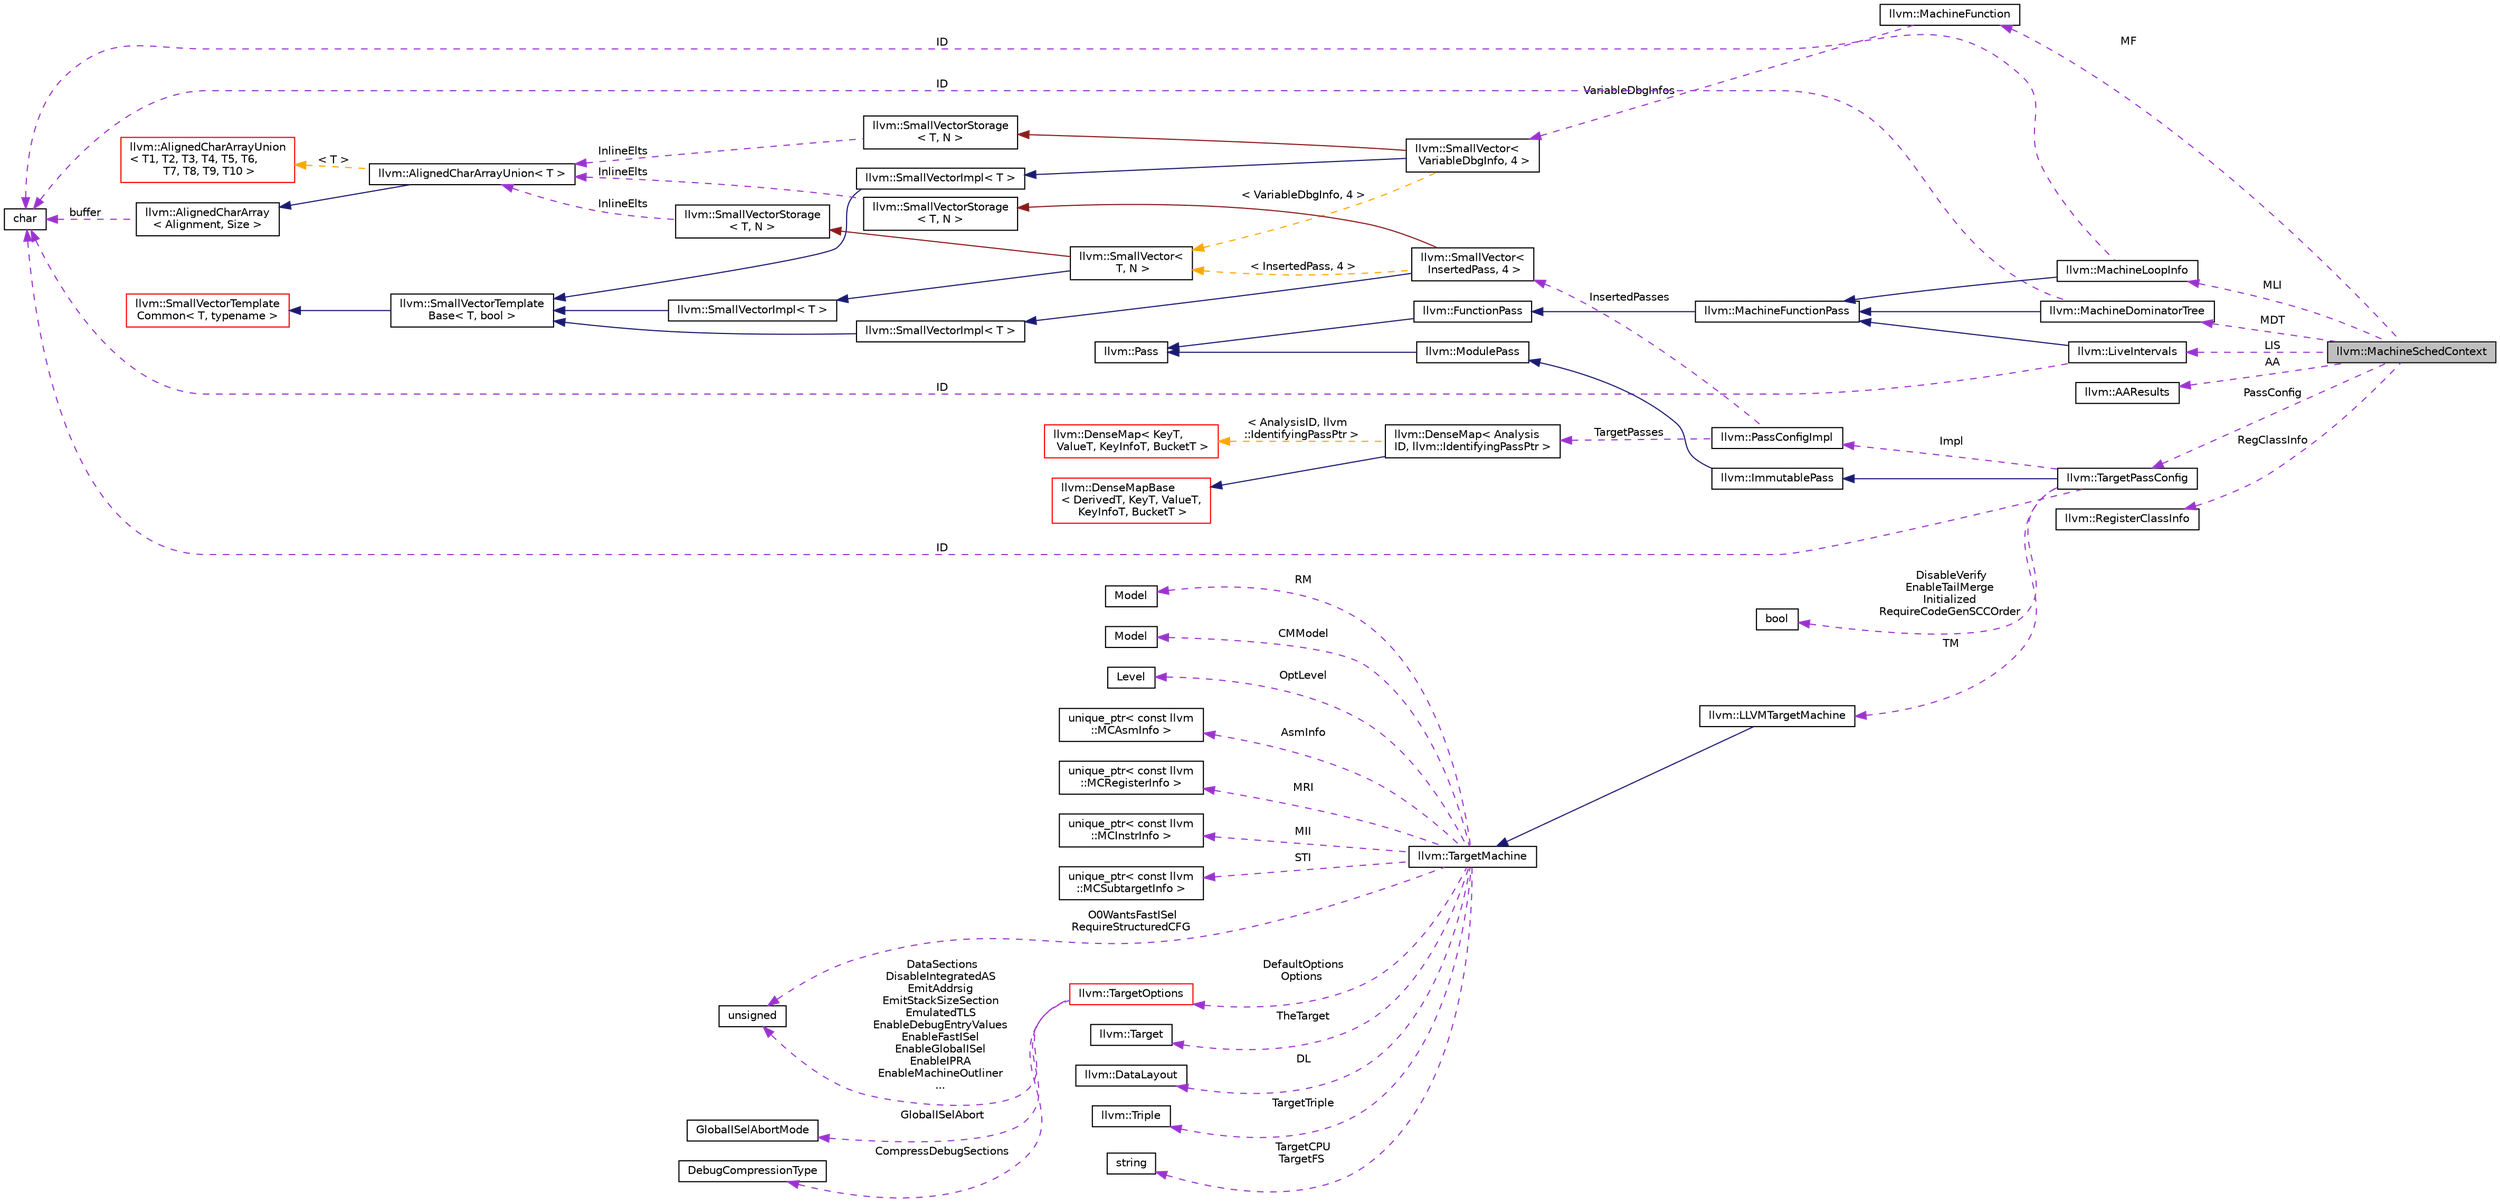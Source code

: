 digraph "llvm::MachineSchedContext"
{
 // LATEX_PDF_SIZE
  bgcolor="transparent";
  edge [fontname="Helvetica",fontsize="10",labelfontname="Helvetica",labelfontsize="10"];
  node [fontname="Helvetica",fontsize="10",shape="box"];
  rankdir="LR";
  Node1 [label="llvm::MachineSchedContext",height=0.2,width=0.4,color="black", fillcolor="grey75", style="filled", fontcolor="black",tooltip="MachineSchedContext provides enough context from the MachineScheduler pass for the target to instanti..."];
  Node2 -> Node1 [dir="back",color="darkorchid3",fontsize="10",style="dashed",label=" MF" ,fontname="Helvetica"];
  Node2 [label="llvm::MachineFunction",height=0.2,width=0.4,color="black",URL="$classllvm_1_1MachineFunction.html",tooltip=" "];
  Node3 -> Node2 [dir="back",color="darkorchid3",fontsize="10",style="dashed",label=" VariableDbgInfos" ,fontname="Helvetica"];
  Node3 [label="llvm::SmallVector\<\l VariableDbgInfo, 4 \>",height=0.2,width=0.4,color="black",URL="$classllvm_1_1SmallVector.html",tooltip=" "];
  Node4 -> Node3 [dir="back",color="midnightblue",fontsize="10",style="solid",fontname="Helvetica"];
  Node4 [label="llvm::SmallVectorImpl\< T \>",height=0.2,width=0.4,color="black",URL="$classllvm_1_1SmallVectorImpl.html",tooltip="This class consists of common code factored out of the SmallVector class to reduce code duplication b..."];
  Node5 -> Node4 [dir="back",color="midnightblue",fontsize="10",style="solid",fontname="Helvetica"];
  Node5 [label="llvm::SmallVectorTemplate\lBase\< T, bool \>",height=0.2,width=0.4,color="black",URL="$classllvm_1_1SmallVectorTemplateBase.html",tooltip="SmallVectorTemplateBase<TriviallyCopyable = false> - This is where we put method implementations that..."];
  Node6 -> Node5 [dir="back",color="midnightblue",fontsize="10",style="solid",fontname="Helvetica"];
  Node6 [label="llvm::SmallVectorTemplate\lCommon\< T, typename \>",height=0.2,width=0.4,color="red",URL="$classllvm_1_1SmallVectorTemplateCommon.html",tooltip="This is the part of SmallVectorTemplateBase which does not depend on whether the type T is a POD."];
  Node10 -> Node3 [dir="back",color="firebrick4",fontsize="10",style="solid",fontname="Helvetica"];
  Node10 [label="llvm::SmallVectorStorage\l\< T, N \>",height=0.2,width=0.4,color="black",URL="$structllvm_1_1SmallVectorStorage.html",tooltip="Storage for the SmallVector elements."];
  Node11 -> Node10 [dir="back",color="darkorchid3",fontsize="10",style="dashed",label=" InlineElts" ,fontname="Helvetica"];
  Node11 [label="llvm::AlignedCharArrayUnion\< T \>",height=0.2,width=0.4,color="black",URL="$structllvm_1_1AlignedCharArrayUnion.html",tooltip=" "];
  Node12 -> Node11 [dir="back",color="midnightblue",fontsize="10",style="solid",fontname="Helvetica"];
  Node12 [label="llvm::AlignedCharArray\l\< Alignment, Size \>",height=0.2,width=0.4,color="black",URL="$structllvm_1_1AlignedCharArray.html",tooltip="Helper for building an aligned character array type."];
  Node13 -> Node12 [dir="back",color="darkorchid3",fontsize="10",style="dashed",label=" buffer" ,fontname="Helvetica"];
  Node13 [label="char",height=0.2,width=0.4,color="black",URL="$classchar.html",tooltip=" "];
  Node14 -> Node11 [dir="back",color="orange",fontsize="10",style="dashed",label=" \< T \>" ,fontname="Helvetica"];
  Node14 [label="llvm::AlignedCharArrayUnion\l\< T1, T2, T3, T4, T5, T6,\l T7, T8, T9, T10 \>",height=0.2,width=0.4,color="red",URL="$structllvm_1_1AlignedCharArrayUnion.html",tooltip="This union template exposes a suitably aligned and sized character array member which can hold elemen..."];
  Node16 -> Node3 [dir="back",color="orange",fontsize="10",style="dashed",label=" \< VariableDbgInfo, 4 \>" ,fontname="Helvetica"];
  Node16 [label="llvm::SmallVector\<\l T, N \>",height=0.2,width=0.4,color="black",URL="$classllvm_1_1SmallVector.html",tooltip="This is a 'vector' (really, a variable-sized array), optimized for the case when the array is small."];
  Node17 -> Node16 [dir="back",color="midnightblue",fontsize="10",style="solid",fontname="Helvetica"];
  Node17 [label="llvm::SmallVectorImpl\< T \>",height=0.2,width=0.4,color="black",URL="$classllvm_1_1SmallVectorImpl.html",tooltip="This class consists of common code factored out of the SmallVector class to reduce code duplication b..."];
  Node5 -> Node17 [dir="back",color="midnightblue",fontsize="10",style="solid",fontname="Helvetica"];
  Node18 -> Node16 [dir="back",color="firebrick4",fontsize="10",style="solid",fontname="Helvetica"];
  Node18 [label="llvm::SmallVectorStorage\l\< T, N \>",height=0.2,width=0.4,color="black",URL="$structllvm_1_1SmallVectorStorage.html",tooltip="Storage for the SmallVector elements."];
  Node11 -> Node18 [dir="back",color="darkorchid3",fontsize="10",style="dashed",label=" InlineElts" ,fontname="Helvetica"];
  Node19 -> Node1 [dir="back",color="darkorchid3",fontsize="10",style="dashed",label=" MLI" ,fontname="Helvetica"];
  Node19 [label="llvm::MachineLoopInfo",height=0.2,width=0.4,color="black",URL="$classllvm_1_1MachineLoopInfo.html",tooltip=" "];
  Node20 -> Node19 [dir="back",color="midnightblue",fontsize="10",style="solid",fontname="Helvetica"];
  Node20 [label="llvm::MachineFunctionPass",height=0.2,width=0.4,color="black",URL="$classllvm_1_1MachineFunctionPass.html",tooltip="MachineFunctionPass - This class adapts the FunctionPass interface to allow convenient creation of pa..."];
  Node21 -> Node20 [dir="back",color="midnightblue",fontsize="10",style="solid",fontname="Helvetica"];
  Node21 [label="llvm::FunctionPass",height=0.2,width=0.4,color="black",URL="$classllvm_1_1FunctionPass.html",tooltip="FunctionPass class - This class is used to implement most global optimizations."];
  Node22 -> Node21 [dir="back",color="midnightblue",fontsize="10",style="solid",fontname="Helvetica"];
  Node22 [label="llvm::Pass",height=0.2,width=0.4,color="black",URL="$classllvm_1_1Pass.html",tooltip="Pass interface - Implemented by all 'passes'."];
  Node13 -> Node19 [dir="back",color="darkorchid3",fontsize="10",style="dashed",label=" ID" ,fontname="Helvetica"];
  Node23 -> Node1 [dir="back",color="darkorchid3",fontsize="10",style="dashed",label=" MDT" ,fontname="Helvetica"];
  Node23 [label="llvm::MachineDominatorTree",height=0.2,width=0.4,color="black",URL="$classllvm_1_1MachineDominatorTree.html",tooltip="DominatorTree Class - Concrete subclass of DominatorTreeBase that is used to compute a normal dominat..."];
  Node20 -> Node23 [dir="back",color="midnightblue",fontsize="10",style="solid",fontname="Helvetica"];
  Node13 -> Node23 [dir="back",color="darkorchid3",fontsize="10",style="dashed",label=" ID" ,fontname="Helvetica"];
  Node24 -> Node1 [dir="back",color="darkorchid3",fontsize="10",style="dashed",label=" PassConfig" ,fontname="Helvetica"];
  Node24 [label="llvm::TargetPassConfig",height=0.2,width=0.4,color="black",URL="$classllvm_1_1TargetPassConfig.html",tooltip="Target-Independent Code Generator Pass Configuration Options."];
  Node25 -> Node24 [dir="back",color="midnightblue",fontsize="10",style="solid",fontname="Helvetica"];
  Node25 [label="llvm::ImmutablePass",height=0.2,width=0.4,color="black",URL="$classllvm_1_1ImmutablePass.html",tooltip="ImmutablePass class - This class is used to provide information that does not need to be run."];
  Node26 -> Node25 [dir="back",color="midnightblue",fontsize="10",style="solid",fontname="Helvetica"];
  Node26 [label="llvm::ModulePass",height=0.2,width=0.4,color="black",URL="$classllvm_1_1ModulePass.html",tooltip="ModulePass class - This class is used to implement unstructured interprocedural optimizations and ana..."];
  Node22 -> Node26 [dir="back",color="midnightblue",fontsize="10",style="solid",fontname="Helvetica"];
  Node27 -> Node24 [dir="back",color="darkorchid3",fontsize="10",style="dashed",label=" TM" ,fontname="Helvetica"];
  Node27 [label="llvm::LLVMTargetMachine",height=0.2,width=0.4,color="black",URL="$classllvm_1_1LLVMTargetMachine.html",tooltip="This class describes a target machine that is implemented with the LLVM target-independent code gener..."];
  Node28 -> Node27 [dir="back",color="midnightblue",fontsize="10",style="solid",fontname="Helvetica"];
  Node28 [label="llvm::TargetMachine",height=0.2,width=0.4,color="black",URL="$classllvm_1_1TargetMachine.html",tooltip="Primary interface to the complete machine description for the target machine."];
  Node29 -> Node28 [dir="back",color="darkorchid3",fontsize="10",style="dashed",label=" TheTarget" ,fontname="Helvetica"];
  Node29 [label="llvm::Target",height=0.2,width=0.4,color="black",URL="$classllvm_1_1Target.html",tooltip="Target - Wrapper for Target specific information."];
  Node30 -> Node28 [dir="back",color="darkorchid3",fontsize="10",style="dashed",label=" DL" ,fontname="Helvetica"];
  Node30 [label="llvm::DataLayout",height=0.2,width=0.4,color="black",URL="$classllvm_1_1DataLayout.html",tooltip="A parsed version of the target data layout string in and methods for querying it."];
  Node31 -> Node28 [dir="back",color="darkorchid3",fontsize="10",style="dashed",label=" TargetTriple" ,fontname="Helvetica"];
  Node31 [label="llvm::Triple",height=0.2,width=0.4,color="black",URL="$classllvm_1_1Triple.html",tooltip="Triple - Helper class for working with autoconf configuration names."];
  Node32 -> Node28 [dir="back",color="darkorchid3",fontsize="10",style="dashed",label=" TargetCPU\nTargetFS" ,fontname="Helvetica"];
  Node32 [label="string",height=0.2,width=0.4,color="black",tooltip=" "];
  Node33 -> Node28 [dir="back",color="darkorchid3",fontsize="10",style="dashed",label=" RM" ,fontname="Helvetica"];
  Node33 [label="Model",height=0.2,width=0.4,color="black",tooltip=" "];
  Node34 -> Node28 [dir="back",color="darkorchid3",fontsize="10",style="dashed",label=" CMModel" ,fontname="Helvetica"];
  Node34 [label="Model",height=0.2,width=0.4,color="black",tooltip=" "];
  Node35 -> Node28 [dir="back",color="darkorchid3",fontsize="10",style="dashed",label=" OptLevel" ,fontname="Helvetica"];
  Node35 [label="Level",height=0.2,width=0.4,color="black",tooltip=" "];
  Node36 -> Node28 [dir="back",color="darkorchid3",fontsize="10",style="dashed",label=" AsmInfo" ,fontname="Helvetica"];
  Node36 [label="unique_ptr\< const llvm\l::MCAsmInfo \>",height=0.2,width=0.4,color="black",tooltip=" "];
  Node37 -> Node28 [dir="back",color="darkorchid3",fontsize="10",style="dashed",label=" MRI" ,fontname="Helvetica"];
  Node37 [label="unique_ptr\< const llvm\l::MCRegisterInfo \>",height=0.2,width=0.4,color="black",tooltip=" "];
  Node38 -> Node28 [dir="back",color="darkorchid3",fontsize="10",style="dashed",label=" MII" ,fontname="Helvetica"];
  Node38 [label="unique_ptr\< const llvm\l::MCInstrInfo \>",height=0.2,width=0.4,color="black",tooltip=" "];
  Node39 -> Node28 [dir="back",color="darkorchid3",fontsize="10",style="dashed",label=" STI" ,fontname="Helvetica"];
  Node39 [label="unique_ptr\< const llvm\l::MCSubtargetInfo \>",height=0.2,width=0.4,color="black",tooltip=" "];
  Node9 -> Node28 [dir="back",color="darkorchid3",fontsize="10",style="dashed",label=" O0WantsFastISel\nRequireStructuredCFG" ,fontname="Helvetica"];
  Node9 [label="unsigned",height=0.2,width=0.4,color="black",URL="$classunsigned.html",tooltip=" "];
  Node40 -> Node28 [dir="back",color="darkorchid3",fontsize="10",style="dashed",label=" DefaultOptions\nOptions" ,fontname="Helvetica"];
  Node40 [label="llvm::TargetOptions",height=0.2,width=0.4,color="red",URL="$classllvm_1_1TargetOptions.html",tooltip=" "];
  Node9 -> Node40 [dir="back",color="darkorchid3",fontsize="10",style="dashed",label=" DataSections\nDisableIntegratedAS\nEmitAddrsig\nEmitStackSizeSection\nEmulatedTLS\nEnableDebugEntryValues\nEnableFastISel\nEnableGlobalISel\nEnableIPRA\nEnableMachineOutliner\n..." ,fontname="Helvetica"];
  Node41 -> Node40 [dir="back",color="darkorchid3",fontsize="10",style="dashed",label=" GlobalISelAbort" ,fontname="Helvetica"];
  Node41 [label="GlobalISelAbortMode",height=0.2,width=0.4,color="black",tooltip=" "];
  Node42 -> Node40 [dir="back",color="darkorchid3",fontsize="10",style="dashed",label=" CompressDebugSections" ,fontname="Helvetica"];
  Node42 [label="DebugCompressionType",height=0.2,width=0.4,color="black",tooltip=" "];
  Node54 -> Node24 [dir="back",color="darkorchid3",fontsize="10",style="dashed",label=" Impl" ,fontname="Helvetica"];
  Node54 [label="llvm::PassConfigImpl",height=0.2,width=0.4,color="black",URL="$classllvm_1_1PassConfigImpl.html",tooltip=" "];
  Node55 -> Node54 [dir="back",color="darkorchid3",fontsize="10",style="dashed",label=" TargetPasses" ,fontname="Helvetica"];
  Node55 [label="llvm::DenseMap\< Analysis\lID, llvm::IdentifyingPassPtr \>",height=0.2,width=0.4,color="black",URL="$classllvm_1_1DenseMap.html",tooltip=" "];
  Node56 -> Node55 [dir="back",color="midnightblue",fontsize="10",style="solid",fontname="Helvetica"];
  Node56 [label="llvm::DenseMapBase\l\< DerivedT, KeyT, ValueT,\l KeyInfoT, BucketT \>",height=0.2,width=0.4,color="red",URL="$classllvm_1_1DenseMapBase.html",tooltip=" "];
  Node58 -> Node55 [dir="back",color="orange",fontsize="10",style="dashed",label=" \< AnalysisID, llvm\l::IdentifyingPassPtr \>" ,fontname="Helvetica"];
  Node58 [label="llvm::DenseMap\< KeyT,\l ValueT, KeyInfoT, BucketT \>",height=0.2,width=0.4,color="red",URL="$classllvm_1_1DenseMap.html",tooltip=" "];
  Node60 -> Node54 [dir="back",color="darkorchid3",fontsize="10",style="dashed",label=" InsertedPasses" ,fontname="Helvetica"];
  Node60 [label="llvm::SmallVector\<\l InsertedPass, 4 \>",height=0.2,width=0.4,color="black",URL="$classllvm_1_1SmallVector.html",tooltip=" "];
  Node61 -> Node60 [dir="back",color="midnightblue",fontsize="10",style="solid",fontname="Helvetica"];
  Node61 [label="llvm::SmallVectorImpl\< T \>",height=0.2,width=0.4,color="black",URL="$classllvm_1_1SmallVectorImpl.html",tooltip="This class consists of common code factored out of the SmallVector class to reduce code duplication b..."];
  Node5 -> Node61 [dir="back",color="midnightblue",fontsize="10",style="solid",fontname="Helvetica"];
  Node62 -> Node60 [dir="back",color="firebrick4",fontsize="10",style="solid",fontname="Helvetica"];
  Node62 [label="llvm::SmallVectorStorage\l\< T, N \>",height=0.2,width=0.4,color="black",URL="$structllvm_1_1SmallVectorStorage.html",tooltip="Storage for the SmallVector elements."];
  Node11 -> Node62 [dir="back",color="darkorchid3",fontsize="10",style="dashed",label=" InlineElts" ,fontname="Helvetica"];
  Node16 -> Node60 [dir="back",color="orange",fontsize="10",style="dashed",label=" \< InsertedPass, 4 \>" ,fontname="Helvetica"];
  Node51 -> Node24 [dir="back",color="darkorchid3",fontsize="10",style="dashed",label=" DisableVerify\nEnableTailMerge\nInitialized\nRequireCodeGenSCCOrder" ,fontname="Helvetica"];
  Node51 [label="bool",height=0.2,width=0.4,color="black",URL="$classbool.html",tooltip=" "];
  Node13 -> Node24 [dir="back",color="darkorchid3",fontsize="10",style="dashed",label=" ID" ,fontname="Helvetica"];
  Node63 -> Node1 [dir="back",color="darkorchid3",fontsize="10",style="dashed",label=" AA" ,fontname="Helvetica"];
  Node63 [label="llvm::AAResults",height=0.2,width=0.4,color="black",URL="$classllvm_1_1AAResults.html",tooltip=" "];
  Node64 -> Node1 [dir="back",color="darkorchid3",fontsize="10",style="dashed",label=" LIS" ,fontname="Helvetica"];
  Node64 [label="llvm::LiveIntervals",height=0.2,width=0.4,color="black",URL="$classllvm_1_1LiveIntervals.html",tooltip=" "];
  Node20 -> Node64 [dir="back",color="midnightblue",fontsize="10",style="solid",fontname="Helvetica"];
  Node13 -> Node64 [dir="back",color="darkorchid3",fontsize="10",style="dashed",label=" ID" ,fontname="Helvetica"];
  Node65 -> Node1 [dir="back",color="darkorchid3",fontsize="10",style="dashed",label=" RegClassInfo" ,fontname="Helvetica"];
  Node65 [label="llvm::RegisterClassInfo",height=0.2,width=0.4,color="black",URL="$classllvm_1_1RegisterClassInfo.html",tooltip=" "];
}
